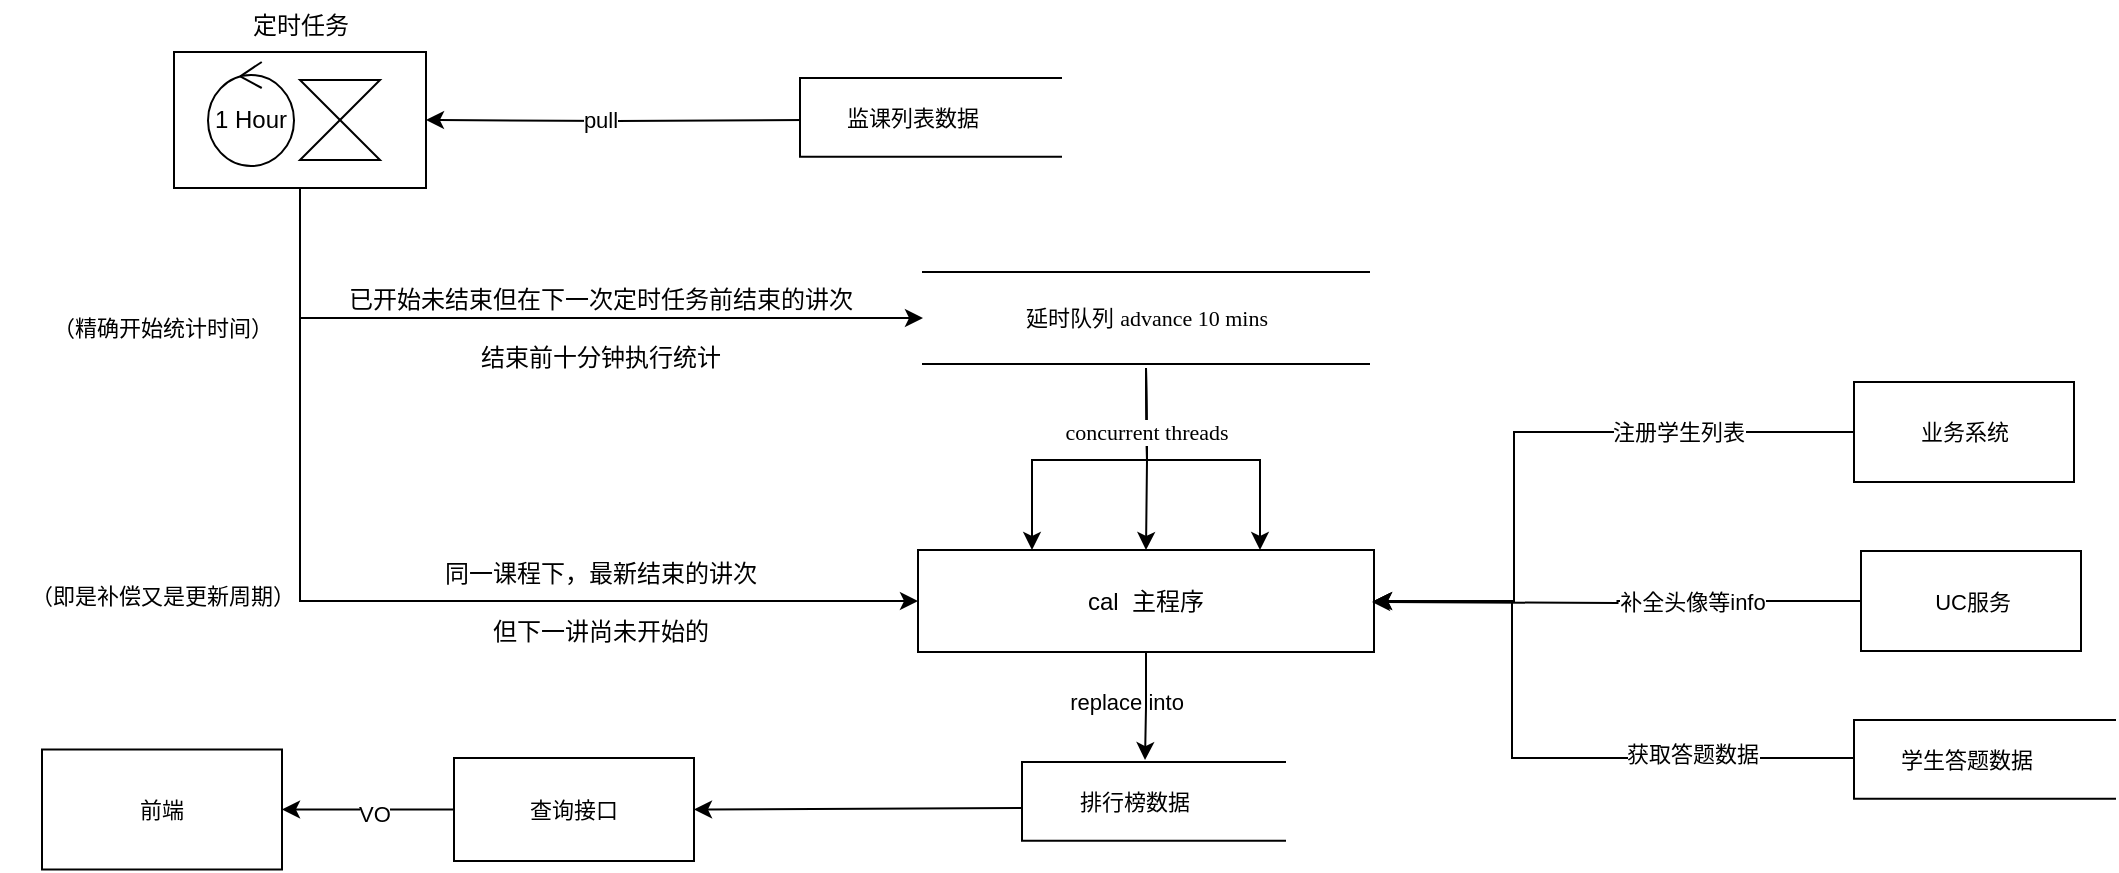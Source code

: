 <mxfile version="20.7.4" type="github">
  <diagram id="ALh3uHtMyfGseiwFORve" name="第 1 页">
    <mxGraphModel dx="1434" dy="701" grid="0" gridSize="10" guides="1" tooltips="1" connect="1" arrows="1" fold="1" page="1" pageScale="1" pageWidth="1169" pageHeight="827" math="0" shadow="0">
      <root>
        <mxCell id="0" />
        <mxCell id="1" parent="0" />
        <mxCell id="gsbZzFZp-f12OioFGxYw-9" style="edgeStyle=orthogonalEdgeStyle;rounded=0;orthogonalLoop=1;jettySize=auto;html=1;exitX=0.5;exitY=1;exitDx=0;exitDy=0;entryX=0.5;entryY=1;entryDx=0;entryDy=0;" edge="1" parent="1" source="gsbZzFZp-f12OioFGxYw-8" target="gsbZzFZp-f12OioFGxYw-46">
          <mxGeometry relative="1" as="geometry">
            <mxPoint x="502" y="227.5" as="targetPoint" />
          </mxGeometry>
        </mxCell>
        <mxCell id="gsbZzFZp-f12OioFGxYw-13" style="edgeStyle=orthogonalEdgeStyle;rounded=0;orthogonalLoop=1;jettySize=auto;html=1;exitX=0.5;exitY=1;exitDx=0;exitDy=0;entryX=0;entryY=0.5;entryDx=0;entryDy=0;" edge="1" parent="1" source="gsbZzFZp-f12OioFGxYw-8" target="gsbZzFZp-f12OioFGxYw-12">
          <mxGeometry relative="1" as="geometry" />
        </mxCell>
        <mxCell id="gsbZzFZp-f12OioFGxYw-8" value="" style="rounded=0;whiteSpace=wrap;html=1;" vertex="1" parent="1">
          <mxGeometry x="133" y="90" width="126" height="68" as="geometry" />
        </mxCell>
        <mxCell id="gsbZzFZp-f12OioFGxYw-1" value="" style="shape=collate;whiteSpace=wrap;html=1;" vertex="1" parent="1">
          <mxGeometry x="196" y="104" width="40" height="40" as="geometry" />
        </mxCell>
        <mxCell id="gsbZzFZp-f12OioFGxYw-2" value="定时任务" style="text;html=1;align=center;verticalAlign=middle;resizable=0;points=[];autosize=1;strokeColor=none;fillColor=none;" vertex="1" parent="1">
          <mxGeometry x="163" y="64" width="66" height="26" as="geometry" />
        </mxCell>
        <mxCell id="gsbZzFZp-f12OioFGxYw-4" style="edgeStyle=orthogonalEdgeStyle;rounded=0;orthogonalLoop=1;jettySize=auto;html=1;exitX=0;exitY=0.5;exitDx=0;exitDy=0;exitPerimeter=0;entryX=1;entryY=0.5;entryDx=0;entryDy=0;" edge="1" parent="1" target="gsbZzFZp-f12OioFGxYw-8">
          <mxGeometry relative="1" as="geometry">
            <mxPoint x="331" y="157" as="targetPoint" />
            <mxPoint x="449" y="124" as="sourcePoint" />
          </mxGeometry>
        </mxCell>
        <mxCell id="gsbZzFZp-f12OioFGxYw-5" value="pull" style="edgeLabel;html=1;align=center;verticalAlign=middle;resizable=0;points=[];" vertex="1" connectable="0" parent="gsbZzFZp-f12OioFGxYw-4">
          <mxGeometry x="0.086" relative="1" as="geometry">
            <mxPoint as="offset" />
          </mxGeometry>
        </mxCell>
        <mxCell id="gsbZzFZp-f12OioFGxYw-15" style="edgeStyle=orthogonalEdgeStyle;rounded=0;orthogonalLoop=1;jettySize=auto;html=1;exitX=0.5;exitY=1;exitDx=0;exitDy=0;entryX=0.5;entryY=0;entryDx=0;entryDy=0;" edge="1" parent="1" target="gsbZzFZp-f12OioFGxYw-12">
          <mxGeometry relative="1" as="geometry">
            <mxPoint x="619" y="248" as="sourcePoint" />
          </mxGeometry>
        </mxCell>
        <mxCell id="gsbZzFZp-f12OioFGxYw-20" style="edgeStyle=orthogonalEdgeStyle;rounded=0;orthogonalLoop=1;jettySize=auto;html=1;exitX=0.5;exitY=1;exitDx=0;exitDy=0;entryX=0.25;entryY=0;entryDx=0;entryDy=0;fontSize=11;" edge="1" parent="1" target="gsbZzFZp-f12OioFGxYw-12">
          <mxGeometry relative="1" as="geometry">
            <mxPoint x="619" y="248" as="sourcePoint" />
          </mxGeometry>
        </mxCell>
        <mxCell id="gsbZzFZp-f12OioFGxYw-21" style="edgeStyle=orthogonalEdgeStyle;rounded=0;orthogonalLoop=1;jettySize=auto;html=1;exitX=0.5;exitY=1;exitDx=0;exitDy=0;entryX=0.75;entryY=0;entryDx=0;entryDy=0;fontSize=11;" edge="1" parent="1" target="gsbZzFZp-f12OioFGxYw-12">
          <mxGeometry relative="1" as="geometry">
            <mxPoint x="619" y="248" as="sourcePoint" />
          </mxGeometry>
        </mxCell>
        <mxCell id="gsbZzFZp-f12OioFGxYw-22" value="&lt;span style=&quot;font-family: &amp;quot;PingFang SC&amp;quot;; text-align: start;&quot;&gt;&lt;font style=&quot;font-size: 11px;&quot;&gt;concurrent threads&lt;/font&gt;&lt;/span&gt;" style="edgeLabel;html=1;align=center;verticalAlign=middle;resizable=0;points=[];fontSize=11;" vertex="1" connectable="0" parent="gsbZzFZp-f12OioFGxYw-21">
          <mxGeometry x="-0.405" y="-1" relative="1" as="geometry">
            <mxPoint y="-12" as="offset" />
          </mxGeometry>
        </mxCell>
        <mxCell id="gsbZzFZp-f12OioFGxYw-7" value="1 Hour" style="ellipse;shape=umlControl;whiteSpace=wrap;html=1;" vertex="1" parent="1">
          <mxGeometry x="150" y="95" width="43" height="52" as="geometry" />
        </mxCell>
        <mxCell id="gsbZzFZp-f12OioFGxYw-11" value="已开始未结束但在下一次定时任务前结束的讲次&lt;br&gt;&lt;br&gt;结束前十分钟执行统计" style="text;html=1;align=center;verticalAlign=middle;resizable=0;points=[];autosize=1;strokeColor=none;fillColor=none;" vertex="1" parent="1">
          <mxGeometry x="211" y="200" width="270" height="55" as="geometry" />
        </mxCell>
        <mxCell id="gsbZzFZp-f12OioFGxYw-43" style="edgeStyle=orthogonalEdgeStyle;rounded=0;orthogonalLoop=1;jettySize=auto;html=1;exitX=0.5;exitY=1;exitDx=0;exitDy=0;entryX=0.466;entryY=-0.025;entryDx=0;entryDy=0;entryPerimeter=0;fontSize=11;" edge="1" parent="1" source="gsbZzFZp-f12OioFGxYw-12" target="gsbZzFZp-f12OioFGxYw-38">
          <mxGeometry relative="1" as="geometry" />
        </mxCell>
        <mxCell id="gsbZzFZp-f12OioFGxYw-12" value="cal&amp;nbsp; 主程序" style="rounded=0;whiteSpace=wrap;html=1;" vertex="1" parent="1">
          <mxGeometry x="505" y="339" width="228" height="51" as="geometry" />
        </mxCell>
        <mxCell id="gsbZzFZp-f12OioFGxYw-14" value="同一课程下，最新结束的讲次&lt;br&gt;&lt;br&gt;但下一讲尚未开始的" style="text;html=1;align=center;verticalAlign=middle;resizable=0;points=[];autosize=1;strokeColor=none;fillColor=none;" vertex="1" parent="1">
          <mxGeometry x="259" y="337" width="174" height="55" as="geometry" />
        </mxCell>
        <mxCell id="gsbZzFZp-f12OioFGxYw-18" value="（精确开始统计时间）" style="text;html=1;align=center;verticalAlign=middle;resizable=0;points=[];autosize=1;strokeColor=none;fillColor=none;fontSize=11;" vertex="1" parent="1">
          <mxGeometry x="58" y="214.5" width="138" height="26" as="geometry" />
        </mxCell>
        <mxCell id="gsbZzFZp-f12OioFGxYw-19" value="（即是补偿又是更新周期）" style="text;html=1;align=center;verticalAlign=middle;resizable=0;points=[];autosize=1;strokeColor=none;fillColor=none;fontSize=11;" vertex="1" parent="1">
          <mxGeometry x="46" y="349" width="162" height="26" as="geometry" />
        </mxCell>
        <mxCell id="gsbZzFZp-f12OioFGxYw-26" style="edgeStyle=orthogonalEdgeStyle;rounded=0;orthogonalLoop=1;jettySize=auto;html=1;exitX=0;exitY=0.5;exitDx=0;exitDy=0;entryX=1;entryY=0.5;entryDx=0;entryDy=0;fontSize=11;" edge="1" parent="1" source="gsbZzFZp-f12OioFGxYw-23" target="gsbZzFZp-f12OioFGxYw-12">
          <mxGeometry relative="1" as="geometry">
            <Array as="points">
              <mxPoint x="803" y="280" />
              <mxPoint x="803" y="365" />
            </Array>
          </mxGeometry>
        </mxCell>
        <mxCell id="gsbZzFZp-f12OioFGxYw-30" value="注册学生列表" style="edgeLabel;html=1;align=center;verticalAlign=middle;resizable=0;points=[];fontSize=11;" vertex="1" connectable="0" parent="gsbZzFZp-f12OioFGxYw-26">
          <mxGeometry x="-0.631" y="2" relative="1" as="geometry">
            <mxPoint x="-28" y="-2" as="offset" />
          </mxGeometry>
        </mxCell>
        <mxCell id="gsbZzFZp-f12OioFGxYw-23" value="业务系统" style="html=1;fontSize=11;" vertex="1" parent="1">
          <mxGeometry x="973" y="255" width="110" height="50" as="geometry" />
        </mxCell>
        <mxCell id="gsbZzFZp-f12OioFGxYw-27" style="edgeStyle=orthogonalEdgeStyle;rounded=0;orthogonalLoop=1;jettySize=auto;html=1;exitX=0;exitY=0.5;exitDx=0;exitDy=0;fontSize=11;" edge="1" parent="1" source="gsbZzFZp-f12OioFGxYw-24">
          <mxGeometry relative="1" as="geometry">
            <mxPoint x="732" y="365" as="targetPoint" />
          </mxGeometry>
        </mxCell>
        <mxCell id="gsbZzFZp-f12OioFGxYw-31" value="补全头像等info" style="edgeLabel;html=1;align=center;verticalAlign=middle;resizable=0;points=[];fontSize=11;" vertex="1" connectable="0" parent="gsbZzFZp-f12OioFGxYw-27">
          <mxGeometry x="-0.459" y="4" relative="1" as="geometry">
            <mxPoint x="-18" y="-4" as="offset" />
          </mxGeometry>
        </mxCell>
        <mxCell id="gsbZzFZp-f12OioFGxYw-24" value="UC服务" style="html=1;fontSize=11;" vertex="1" parent="1">
          <mxGeometry x="976.5" y="339.5" width="110" height="50" as="geometry" />
        </mxCell>
        <mxCell id="gsbZzFZp-f12OioFGxYw-28" style="edgeStyle=orthogonalEdgeStyle;rounded=0;orthogonalLoop=1;jettySize=auto;html=1;exitX=0;exitY=0.5;exitDx=0;exitDy=0;exitPerimeter=0;entryX=1;entryY=0.5;entryDx=0;entryDy=0;fontSize=11;" edge="1" parent="1" target="gsbZzFZp-f12OioFGxYw-12">
          <mxGeometry relative="1" as="geometry">
            <mxPoint x="985" y="443" as="sourcePoint" />
            <Array as="points">
              <mxPoint x="802" y="443" />
              <mxPoint x="802" y="365" />
            </Array>
          </mxGeometry>
        </mxCell>
        <mxCell id="gsbZzFZp-f12OioFGxYw-32" value="获取答题数据" style="edgeLabel;html=1;align=center;verticalAlign=middle;resizable=0;points=[];fontSize=11;" vertex="1" connectable="0" parent="gsbZzFZp-f12OioFGxYw-28">
          <mxGeometry x="-0.564" y="-2" relative="1" as="geometry">
            <mxPoint x="-21" as="offset" />
          </mxGeometry>
        </mxCell>
        <mxCell id="gsbZzFZp-f12OioFGxYw-36" value="" style="group" vertex="1" connectable="0" parent="1">
          <mxGeometry x="446" y="103" width="131" height="41" as="geometry" />
        </mxCell>
        <mxCell id="gsbZzFZp-f12OioFGxYw-34" value="" style="shape=mxgraph.pid.apparatus_elements.support_ring;html=1;pointerEvents=1;align=center;verticalLabelPosition=bottom;verticalAlign=top;dashed=0;fontSize=11;" vertex="1" parent="gsbZzFZp-f12OioFGxYw-36">
          <mxGeometry width="131" height="39.423" as="geometry" />
        </mxCell>
        <mxCell id="gsbZzFZp-f12OioFGxYw-35" value="监课列表数据" style="text;html=1;align=center;verticalAlign=middle;resizable=0;points=[];autosize=1;strokeColor=none;fillColor=none;fontSize=11;" vertex="1" parent="gsbZzFZp-f12OioFGxYw-36">
          <mxGeometry x="11" y="6.71" width="90" height="26" as="geometry" />
        </mxCell>
        <mxCell id="gsbZzFZp-f12OioFGxYw-37" value="" style="group" vertex="1" connectable="0" parent="1">
          <mxGeometry x="557" y="445" width="132" height="41" as="geometry" />
        </mxCell>
        <mxCell id="gsbZzFZp-f12OioFGxYw-38" value="" style="shape=mxgraph.pid.apparatus_elements.support_ring;html=1;pointerEvents=1;align=center;verticalLabelPosition=bottom;verticalAlign=top;dashed=0;fontSize=11;" vertex="1" parent="gsbZzFZp-f12OioFGxYw-37">
          <mxGeometry width="132" height="39.423" as="geometry" />
        </mxCell>
        <mxCell id="gsbZzFZp-f12OioFGxYw-39" value="排行榜数据" style="text;html=1;align=center;verticalAlign=middle;resizable=0;points=[];autosize=1;strokeColor=none;fillColor=none;fontSize=11;" vertex="1" parent="gsbZzFZp-f12OioFGxYw-37">
          <mxGeometry x="17.13" y="6.71" width="78" height="26" as="geometry" />
        </mxCell>
        <mxCell id="gsbZzFZp-f12OioFGxYw-40" value="" style="group" vertex="1" connectable="0" parent="1">
          <mxGeometry x="973" y="424" width="131" height="41" as="geometry" />
        </mxCell>
        <mxCell id="gsbZzFZp-f12OioFGxYw-41" value="" style="shape=mxgraph.pid.apparatus_elements.support_ring;html=1;pointerEvents=1;align=center;verticalLabelPosition=bottom;verticalAlign=top;dashed=0;fontSize=11;" vertex="1" parent="gsbZzFZp-f12OioFGxYw-40">
          <mxGeometry width="131" height="39.423" as="geometry" />
        </mxCell>
        <mxCell id="gsbZzFZp-f12OioFGxYw-42" value="学生答题数据" style="text;html=1;align=center;verticalAlign=middle;resizable=0;points=[];autosize=1;strokeColor=none;fillColor=none;fontSize=11;" vertex="1" parent="gsbZzFZp-f12OioFGxYw-40">
          <mxGeometry x="11" y="6.71" width="90" height="26" as="geometry" />
        </mxCell>
        <mxCell id="gsbZzFZp-f12OioFGxYw-44" value="replace into" style="text;html=1;align=center;verticalAlign=middle;resizable=0;points=[];autosize=1;strokeColor=none;fillColor=none;fontSize=11;" vertex="1" parent="1">
          <mxGeometry x="569" y="402" width="80" height="26" as="geometry" />
        </mxCell>
        <mxCell id="gsbZzFZp-f12OioFGxYw-46" value="延时队列&amp;nbsp;&lt;span style=&quot;font-family: &amp;quot;PingFang SC&amp;quot;; text-align: start; background-color: rgb(255, 255, 255);&quot;&gt;advance 10 mins&lt;/span&gt;" style="shape=partialRectangle;whiteSpace=wrap;html=1;top=0;bottom=0;fillColor=none;fontSize=11;direction=south;" vertex="1" parent="1">
          <mxGeometry x="507.5" y="200" width="223" height="46" as="geometry" />
        </mxCell>
        <mxCell id="gsbZzFZp-f12OioFGxYw-53" style="edgeStyle=orthogonalEdgeStyle;rounded=0;orthogonalLoop=1;jettySize=auto;html=1;exitX=0;exitY=0.5;exitDx=0;exitDy=0;entryX=1;entryY=0.5;entryDx=0;entryDy=0;fontSize=11;" edge="1" parent="1" source="gsbZzFZp-f12OioFGxYw-48" target="gsbZzFZp-f12OioFGxYw-52">
          <mxGeometry relative="1" as="geometry" />
        </mxCell>
        <mxCell id="gsbZzFZp-f12OioFGxYw-54" value="VO" style="edgeLabel;html=1;align=center;verticalAlign=middle;resizable=0;points=[];fontSize=11;" vertex="1" connectable="0" parent="gsbZzFZp-f12OioFGxYw-53">
          <mxGeometry x="-0.07" y="2" relative="1" as="geometry">
            <mxPoint as="offset" />
          </mxGeometry>
        </mxCell>
        <mxCell id="gsbZzFZp-f12OioFGxYw-48" value="查询接口" style="rounded=0;whiteSpace=wrap;html=1;fontSize=11;" vertex="1" parent="1">
          <mxGeometry x="273" y="443" width="120" height="51.5" as="geometry" />
        </mxCell>
        <mxCell id="gsbZzFZp-f12OioFGxYw-51" value="" style="endArrow=classic;html=1;rounded=0;fontSize=11;exitX=0;exitY=0.583;exitDx=0;exitDy=0;exitPerimeter=0;entryX=1;entryY=0.5;entryDx=0;entryDy=0;" edge="1" parent="1" source="gsbZzFZp-f12OioFGxYw-38" target="gsbZzFZp-f12OioFGxYw-48">
          <mxGeometry width="50" height="50" relative="1" as="geometry">
            <mxPoint x="469" y="472" as="sourcePoint" />
            <mxPoint x="519" y="422" as="targetPoint" />
          </mxGeometry>
        </mxCell>
        <mxCell id="gsbZzFZp-f12OioFGxYw-52" value="前端" style="rounded=0;whiteSpace=wrap;html=1;fontSize=11;" vertex="1" parent="1">
          <mxGeometry x="67" y="438.75" width="120" height="60" as="geometry" />
        </mxCell>
      </root>
    </mxGraphModel>
  </diagram>
</mxfile>
